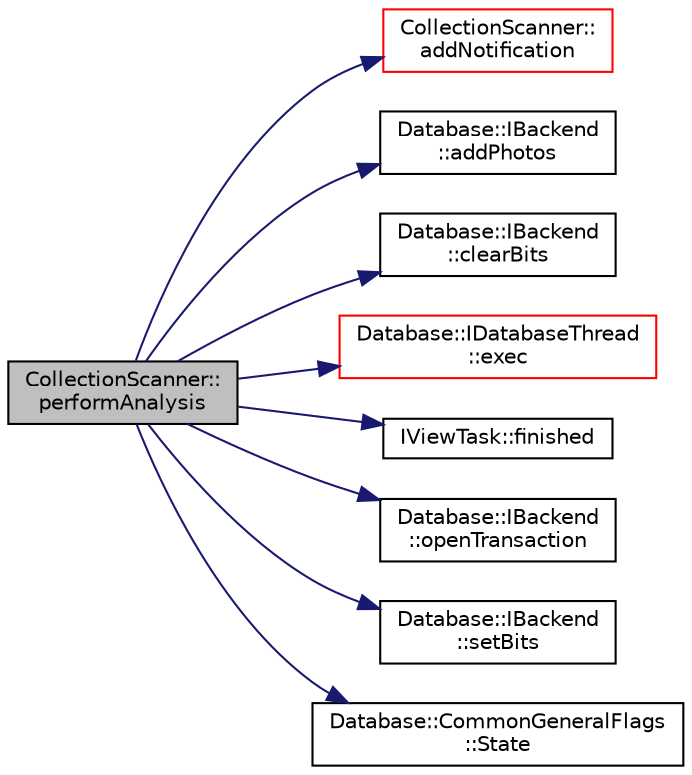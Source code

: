 digraph "CollectionScanner::performAnalysis"
{
 // LATEX_PDF_SIZE
  edge [fontname="Helvetica",fontsize="10",labelfontname="Helvetica",labelfontsize="10"];
  node [fontname="Helvetica",fontsize="10",shape=record];
  rankdir="LR";
  Node1 [label="CollectionScanner::\lperformAnalysis",height=0.2,width=0.4,color="black", fillcolor="grey75", style="filled", fontcolor="black",tooltip=" "];
  Node1 -> Node2 [color="midnightblue",fontsize="10",style="solid",fontname="Helvetica"];
  Node2 [label="CollectionScanner::\laddNotification",height=0.2,width=0.4,color="red", fillcolor="white", style="filled",URL="$class_collection_scanner.html#a3558b9d54b1298bdce201f33a1ef4acc",tooltip=" "];
  Node1 -> Node4 [color="midnightblue",fontsize="10",style="solid",fontname="Helvetica"];
  Node4 [label="Database::IBackend\l::addPhotos",height=0.2,width=0.4,color="black", fillcolor="white", style="filled",URL="$struct_database_1_1_i_backend.html#a2f8aca1a1b8a30d97cb01cd6a9a3a347",tooltip="Add photos to database."];
  Node1 -> Node5 [color="midnightblue",fontsize="10",style="solid",fontname="Helvetica"];
  Node5 [label="Database::IBackend\l::clearBits",height=0.2,width=0.4,color="black", fillcolor="white", style="filled",URL="$struct_database_1_1_i_backend.html#aa2a9300036c9a979d277bf5ba1a7acd5",tooltip="clear bits for provided flag"];
  Node1 -> Node6 [color="midnightblue",fontsize="10",style="solid",fontname="Helvetica"];
  Node6 [label="Database::IDatabaseThread\l::exec",height=0.2,width=0.4,color="red", fillcolor="white", style="filled",URL="$struct_database_1_1_i_database_thread.html#aa25e04d591d1bfd1e414ce086b2af93e",tooltip=" "];
  Node1 -> Node9 [color="midnightblue",fontsize="10",style="solid",fontname="Helvetica"];
  Node9 [label="IViewTask::finished",height=0.2,width=0.4,color="black", fillcolor="white", style="filled",URL="$struct_i_view_task.html#ac2eda57488f8b44efeb804089a6d4dfa",tooltip=" "];
  Node1 -> Node10 [color="midnightblue",fontsize="10",style="solid",fontname="Helvetica"];
  Node10 [label="Database::IBackend\l::openTransaction",height=0.2,width=0.4,color="black", fillcolor="white", style="filled",URL="$struct_database_1_1_i_backend.html#a486cc5c69c08a85e9cec10651b3b6ef4",tooltip="begin transaction"];
  Node1 -> Node11 [color="midnightblue",fontsize="10",style="solid",fontname="Helvetica"];
  Node11 [label="Database::IBackend\l::setBits",height=0.2,width=0.4,color="black", fillcolor="white", style="filled",URL="$struct_database_1_1_i_backend.html#a043cd4e3f933780157072a225cae861f",tooltip="set bits for provided flag"];
  Node1 -> Node12 [color="midnightblue",fontsize="10",style="solid",fontname="Helvetica"];
  Node12 [label="Database::CommonGeneralFlags\l::State",height=0.2,width=0.4,color="black", fillcolor="white", style="filled",URL="$namespace_database_1_1_common_general_flags.html#a3cd5ed198bec62318f5505339f7c2c30",tooltip=" "];
}
